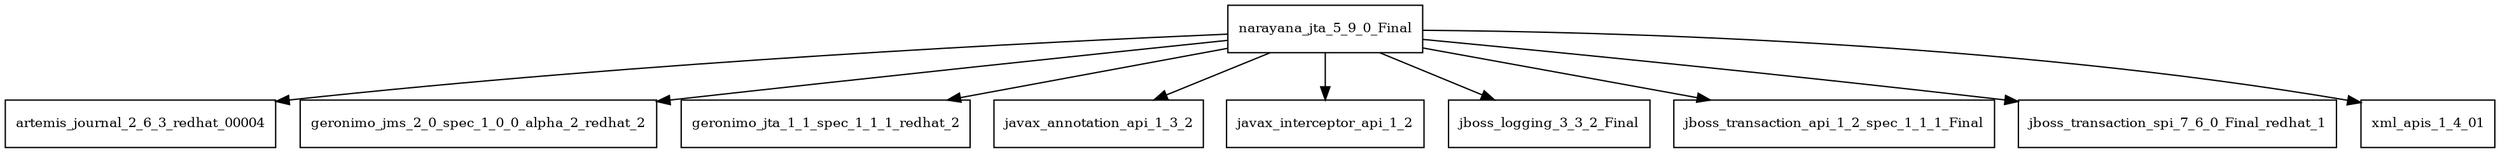 digraph narayana_jta_5_9_0_Final_dependencies {
  node [shape = box, fontsize=10.0];
  narayana_jta_5_9_0_Final -> artemis_journal_2_6_3_redhat_00004;
  narayana_jta_5_9_0_Final -> geronimo_jms_2_0_spec_1_0_0_alpha_2_redhat_2;
  narayana_jta_5_9_0_Final -> geronimo_jta_1_1_spec_1_1_1_redhat_2;
  narayana_jta_5_9_0_Final -> javax_annotation_api_1_3_2;
  narayana_jta_5_9_0_Final -> javax_interceptor_api_1_2;
  narayana_jta_5_9_0_Final -> jboss_logging_3_3_2_Final;
  narayana_jta_5_9_0_Final -> jboss_transaction_api_1_2_spec_1_1_1_Final;
  narayana_jta_5_9_0_Final -> jboss_transaction_spi_7_6_0_Final_redhat_1;
  narayana_jta_5_9_0_Final -> xml_apis_1_4_01;
}
